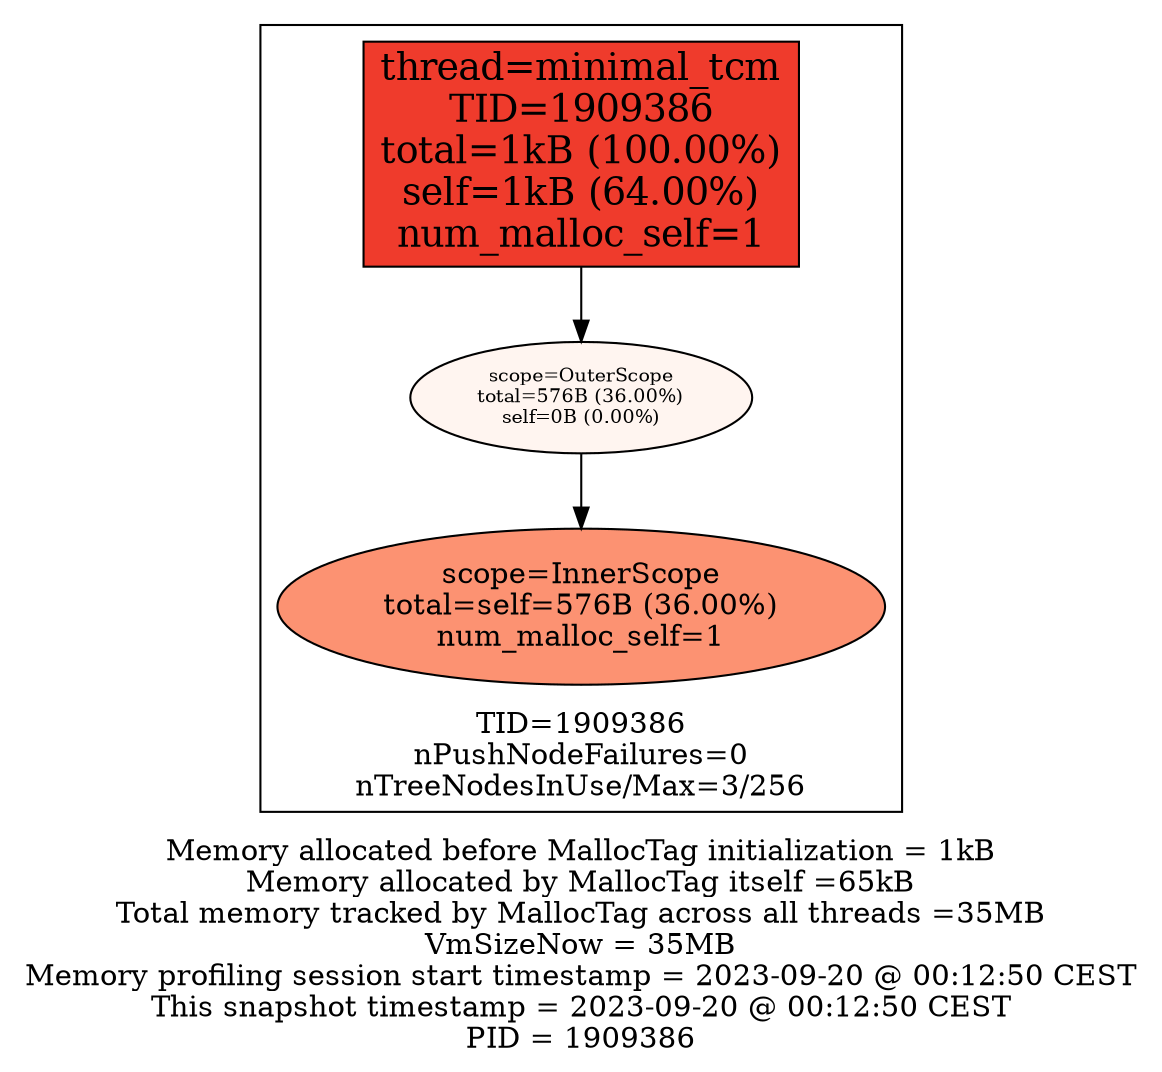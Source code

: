 digraph MallocTree {
 node [colorscheme=reds9 style=filled]
 subgraph cluster_TID1909386 {
  node [colorscheme=reds9 style=filled]
  labelloc="b"
  label="TID=1909386\nnPushNodeFailures=0\nnTreeNodesInUse/Max=3/256\n"
  "1909386_minimal_tcm" [label="thread=minimal_tcm\nTID=1909386\ntotal=1kB (100.00%)\nself=1kB (64.00%)\nnum_malloc_self=1" shape=box fillcolor=6 fontsize=18]
  "1909386_minimal_tcm" -> "1909386_OuterScope"
  "1909386_OuterScope" [label="scope=OuterScope\ntotal=576B (36.00%)\nself=0B (0.00%)" fillcolor=1 fontsize=9]
  "1909386_OuterScope" -> "1909386_InnerScope"
  "1909386_InnerScope" [label="scope=InnerScope\ntotal=self=576B (36.00%)\nnum_malloc_self=1" fillcolor=4 fontsize=14]
 }

 labelloc="b"
 label="Memory allocated before MallocTag initialization = 1kB\nMemory allocated by MallocTag itself =65kB\nTotal memory tracked by MallocTag across all threads =35MB\nVmSizeNow = 35MB\nMemory profiling session start timestamp = 2023-09-20 @ 00:12:50 CEST\nThis snapshot timestamp = 2023-09-20 @ 00:12:50 CEST\nPID = 1909386\n"
}


